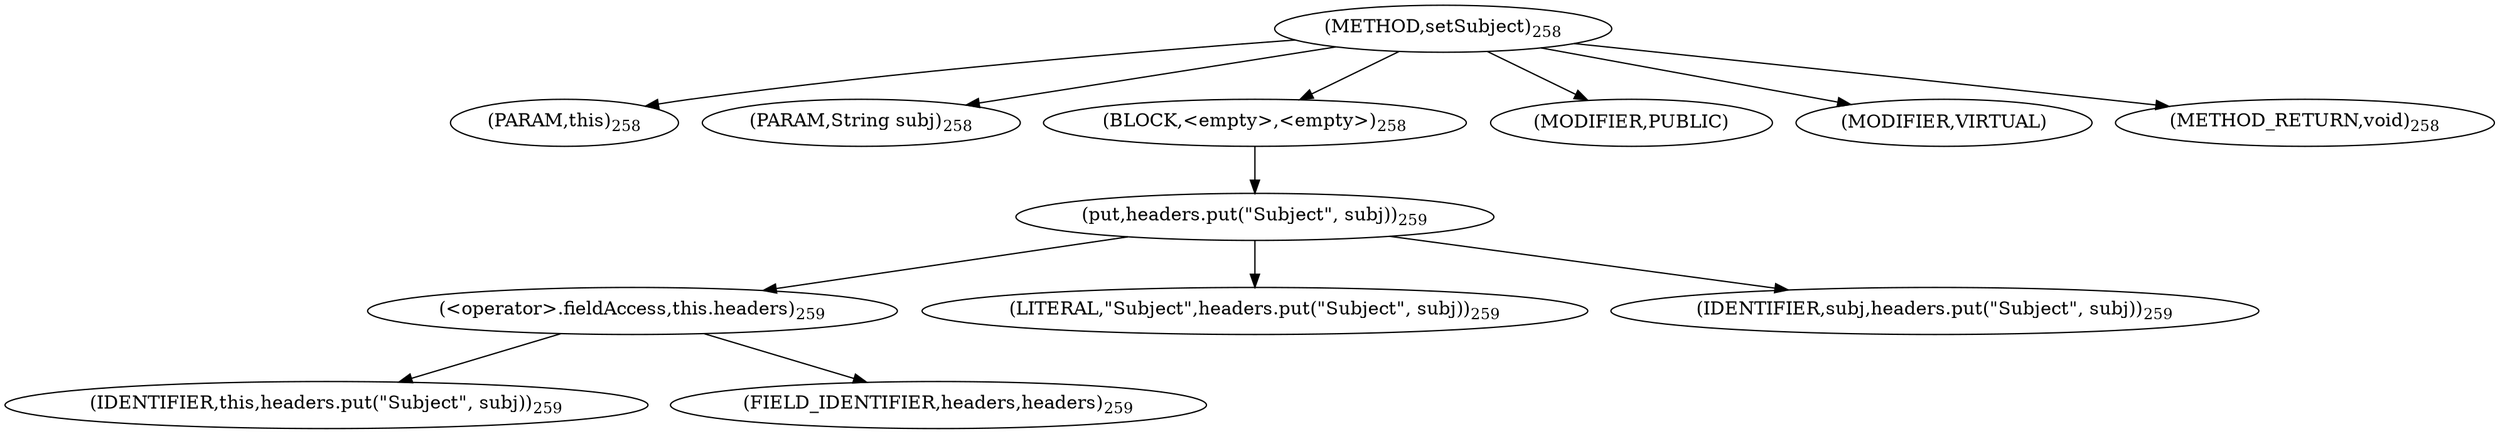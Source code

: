 digraph "setSubject" {  
"314" [label = <(METHOD,setSubject)<SUB>258</SUB>> ]
"315" [label = <(PARAM,this)<SUB>258</SUB>> ]
"316" [label = <(PARAM,String subj)<SUB>258</SUB>> ]
"317" [label = <(BLOCK,&lt;empty&gt;,&lt;empty&gt;)<SUB>258</SUB>> ]
"318" [label = <(put,headers.put(&quot;Subject&quot;, subj))<SUB>259</SUB>> ]
"319" [label = <(&lt;operator&gt;.fieldAccess,this.headers)<SUB>259</SUB>> ]
"320" [label = <(IDENTIFIER,this,headers.put(&quot;Subject&quot;, subj))<SUB>259</SUB>> ]
"321" [label = <(FIELD_IDENTIFIER,headers,headers)<SUB>259</SUB>> ]
"322" [label = <(LITERAL,&quot;Subject&quot;,headers.put(&quot;Subject&quot;, subj))<SUB>259</SUB>> ]
"323" [label = <(IDENTIFIER,subj,headers.put(&quot;Subject&quot;, subj))<SUB>259</SUB>> ]
"324" [label = <(MODIFIER,PUBLIC)> ]
"325" [label = <(MODIFIER,VIRTUAL)> ]
"326" [label = <(METHOD_RETURN,void)<SUB>258</SUB>> ]
  "314" -> "315" 
  "314" -> "316" 
  "314" -> "317" 
  "314" -> "324" 
  "314" -> "325" 
  "314" -> "326" 
  "317" -> "318" 
  "318" -> "319" 
  "318" -> "322" 
  "318" -> "323" 
  "319" -> "320" 
  "319" -> "321" 
}
